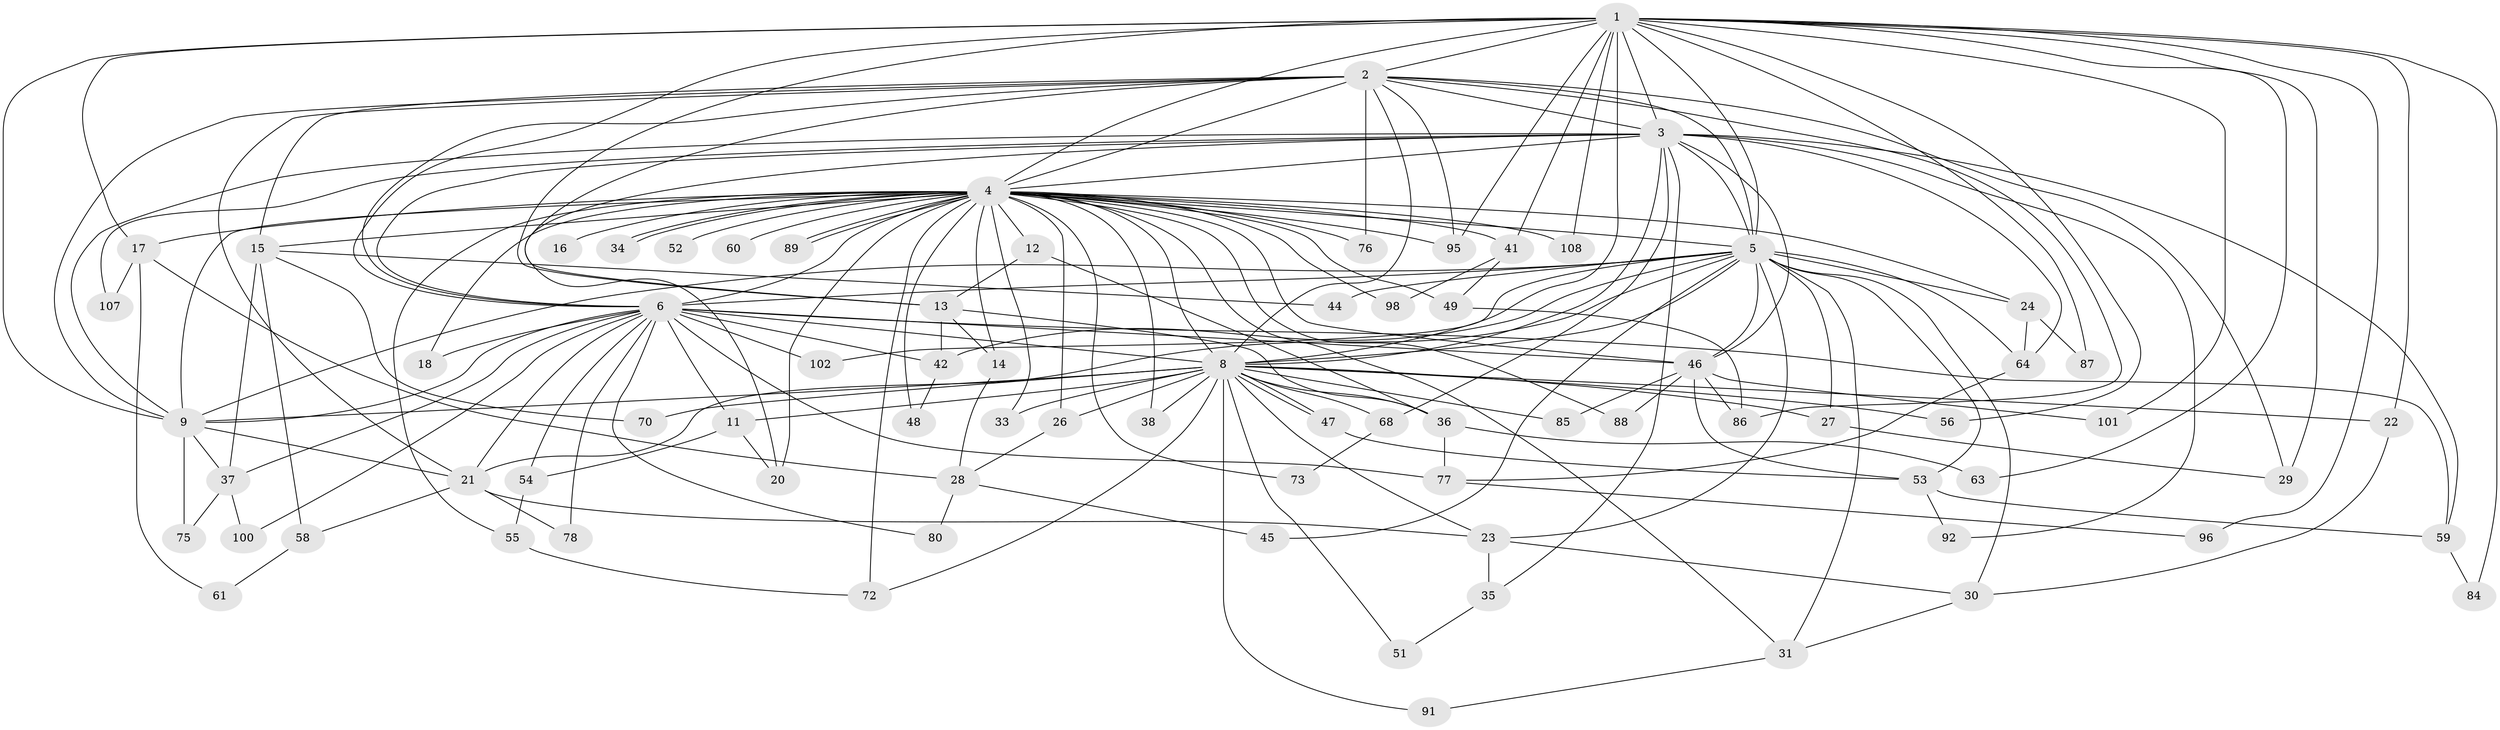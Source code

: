 // Generated by graph-tools (version 1.1) at 2025/51/02/27/25 19:51:44]
// undirected, 78 vertices, 185 edges
graph export_dot {
graph [start="1"]
  node [color=gray90,style=filled];
  1 [super="+62"];
  2 [super="+25"];
  3 [super="+74"];
  4 [super="+10"];
  5 [super="+7"];
  6 [super="+57"];
  8 [super="+94"];
  9;
  11;
  12;
  13 [super="+90"];
  14 [super="+19"];
  15;
  16;
  17 [super="+66"];
  18;
  20 [super="+50"];
  21 [super="+32"];
  22;
  23 [super="+82"];
  24 [super="+65"];
  26;
  27;
  28 [super="+40"];
  29 [super="+43"];
  30 [super="+93"];
  31 [super="+71"];
  33;
  34;
  35;
  36 [super="+39"];
  37 [super="+83"];
  38;
  41;
  42 [super="+67"];
  44;
  45;
  46 [super="+104"];
  47;
  48;
  49;
  51;
  52;
  53 [super="+81"];
  54;
  55;
  56;
  58;
  59 [super="+69"];
  60;
  61;
  63;
  64;
  68;
  70;
  72 [super="+99"];
  73;
  75;
  76 [super="+106"];
  77 [super="+79"];
  78;
  80;
  84;
  85;
  86 [super="+103"];
  87;
  88;
  89 [super="+105"];
  91;
  92;
  95 [super="+97"];
  96;
  98;
  100;
  101;
  102;
  107;
  108;
  1 -- 2;
  1 -- 3;
  1 -- 4 [weight=2];
  1 -- 5 [weight=2];
  1 -- 6;
  1 -- 8;
  1 -- 9;
  1 -- 13;
  1 -- 17 [weight=2];
  1 -- 22;
  1 -- 29;
  1 -- 41;
  1 -- 56;
  1 -- 63;
  1 -- 84;
  1 -- 87;
  1 -- 95;
  1 -- 96;
  1 -- 108;
  1 -- 101;
  2 -- 3;
  2 -- 4 [weight=2];
  2 -- 5 [weight=2];
  2 -- 6;
  2 -- 8;
  2 -- 9 [weight=2];
  2 -- 13;
  2 -- 15;
  2 -- 86;
  2 -- 21;
  2 -- 29;
  2 -- 76;
  2 -- 95;
  3 -- 4 [weight=2];
  3 -- 5 [weight=2];
  3 -- 6;
  3 -- 8;
  3 -- 9;
  3 -- 35;
  3 -- 59;
  3 -- 64;
  3 -- 68;
  3 -- 92;
  3 -- 107;
  3 -- 46;
  3 -- 20;
  4 -- 5 [weight=4];
  4 -- 6 [weight=2];
  4 -- 8 [weight=2];
  4 -- 9 [weight=2];
  4 -- 14 [weight=2];
  4 -- 15;
  4 -- 26;
  4 -- 33;
  4 -- 34;
  4 -- 34;
  4 -- 38;
  4 -- 41;
  4 -- 48;
  4 -- 49;
  4 -- 52 [weight=2];
  4 -- 55;
  4 -- 60 [weight=2];
  4 -- 73;
  4 -- 76 [weight=2];
  4 -- 88;
  4 -- 89 [weight=2];
  4 -- 89;
  4 -- 98;
  4 -- 72;
  4 -- 12;
  4 -- 16;
  4 -- 17;
  4 -- 18;
  4 -- 20;
  4 -- 24;
  4 -- 95;
  4 -- 31;
  4 -- 108;
  4 -- 46;
  5 -- 6 [weight=2];
  5 -- 8 [weight=2];
  5 -- 9 [weight=2];
  5 -- 24;
  5 -- 27 [weight=2];
  5 -- 45;
  5 -- 46;
  5 -- 64;
  5 -- 21;
  5 -- 23;
  5 -- 31;
  5 -- 102;
  5 -- 42;
  5 -- 44;
  5 -- 30;
  5 -- 53;
  6 -- 8;
  6 -- 9;
  6 -- 11;
  6 -- 18;
  6 -- 42;
  6 -- 46;
  6 -- 54;
  6 -- 77;
  6 -- 78;
  6 -- 80;
  6 -- 100;
  6 -- 102;
  6 -- 21;
  6 -- 59;
  6 -- 37;
  8 -- 9;
  8 -- 11;
  8 -- 22;
  8 -- 26;
  8 -- 33;
  8 -- 38;
  8 -- 47;
  8 -- 47;
  8 -- 51;
  8 -- 56;
  8 -- 68;
  8 -- 70;
  8 -- 72;
  8 -- 85;
  8 -- 91;
  8 -- 27;
  8 -- 36;
  8 -- 23;
  9 -- 21;
  9 -- 37;
  9 -- 75;
  11 -- 20;
  11 -- 54;
  12 -- 36;
  12 -- 13;
  13 -- 36;
  13 -- 14;
  13 -- 42;
  14 -- 28;
  15 -- 37;
  15 -- 44;
  15 -- 58;
  15 -- 70;
  17 -- 28;
  17 -- 61;
  17 -- 107;
  21 -- 23;
  21 -- 58;
  21 -- 78;
  22 -- 30;
  23 -- 30;
  23 -- 35;
  24 -- 87;
  24 -- 64;
  26 -- 28;
  27 -- 29;
  28 -- 45;
  28 -- 80;
  30 -- 31;
  31 -- 91;
  35 -- 51;
  36 -- 63;
  36 -- 77;
  37 -- 75;
  37 -- 100;
  41 -- 49;
  41 -- 98;
  42 -- 48;
  46 -- 53;
  46 -- 85;
  46 -- 86;
  46 -- 88;
  46 -- 101;
  47 -- 53;
  49 -- 86;
  53 -- 59;
  53 -- 92;
  54 -- 55;
  55 -- 72;
  58 -- 61;
  59 -- 84;
  64 -- 77;
  68 -- 73;
  77 -- 96;
}
